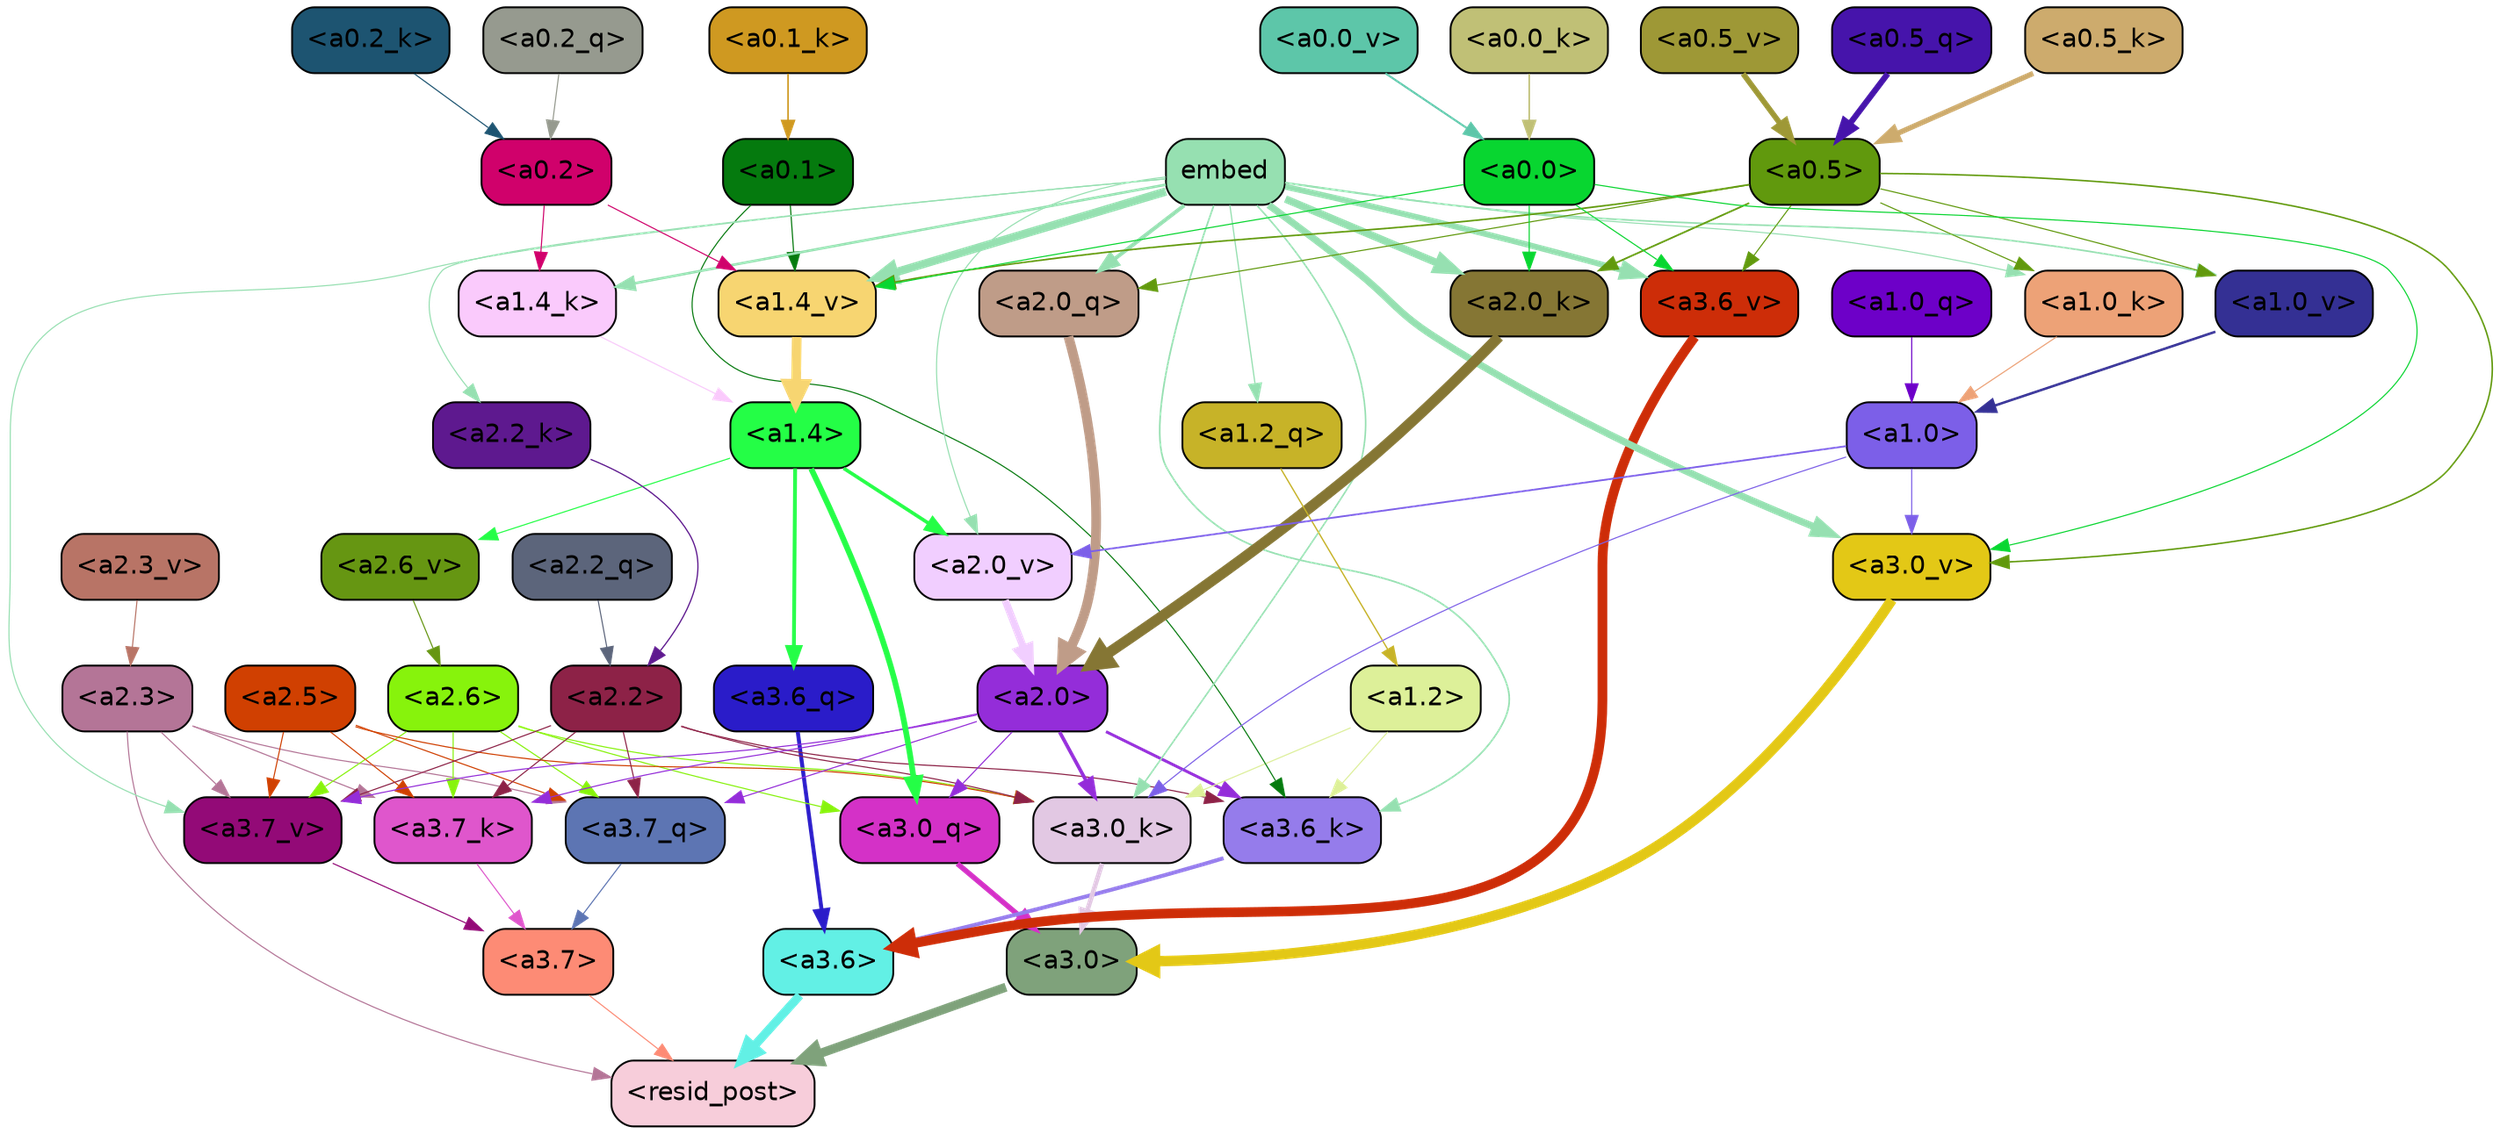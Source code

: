 strict digraph "" {
	graph [bgcolor=transparent,
		layout=dot,
		overlap=false,
		splines=true
	];
	"<a3.7>"	[color=black,
		fillcolor="#fd8b75",
		fontname=Helvetica,
		shape=box,
		style="filled, rounded"];
	"<resid_post>"	[color=black,
		fillcolor="#f7cdda",
		fontname=Helvetica,
		shape=box,
		style="filled, rounded"];
	"<a3.7>" -> "<resid_post>"	[color="#fd8b75",
		penwidth=0.6];
	"<a3.6>"	[color=black,
		fillcolor="#62f0e5",
		fontname=Helvetica,
		shape=box,
		style="filled, rounded"];
	"<a3.6>" -> "<resid_post>"	[color="#62f0e5",
		penwidth=4.751592040061951];
	"<a3.0>"	[color=black,
		fillcolor="#7fa27b",
		fontname=Helvetica,
		shape=box,
		style="filled, rounded"];
	"<a3.0>" -> "<resid_post>"	[color="#7fa27b",
		penwidth=4.904066681861877];
	"<a2.3>"	[color=black,
		fillcolor="#b47597",
		fontname=Helvetica,
		shape=box,
		style="filled, rounded"];
	"<a2.3>" -> "<resid_post>"	[color="#b47597",
		penwidth=0.6];
	"<a3.7_q>"	[color=black,
		fillcolor="#5d75b3",
		fontname=Helvetica,
		shape=box,
		style="filled, rounded"];
	"<a2.3>" -> "<a3.7_q>"	[color="#b47597",
		penwidth=0.6];
	"<a3.7_k>"	[color=black,
		fillcolor="#df56cc",
		fontname=Helvetica,
		shape=box,
		style="filled, rounded"];
	"<a2.3>" -> "<a3.7_k>"	[color="#b47597",
		penwidth=0.6069068089127541];
	"<a3.7_v>"	[color=black,
		fillcolor="#930a77",
		fontname=Helvetica,
		shape=box,
		style="filled, rounded"];
	"<a2.3>" -> "<a3.7_v>"	[color="#b47597",
		penwidth=0.6];
	"<a3.7_q>" -> "<a3.7>"	[color="#5d75b3",
		penwidth=0.6];
	"<a3.6_q>"	[color=black,
		fillcolor="#2a1cc9",
		fontname=Helvetica,
		shape=box,
		style="filled, rounded"];
	"<a3.6_q>" -> "<a3.6>"	[color="#2a1cc9",
		penwidth=2.160832464694977];
	"<a3.0_q>"	[color=black,
		fillcolor="#d431c7",
		fontname=Helvetica,
		shape=box,
		style="filled, rounded"];
	"<a3.0_q>" -> "<a3.0>"	[color="#d431c7",
		penwidth=2.870753765106201];
	"<a3.7_k>" -> "<a3.7>"	[color="#df56cc",
		penwidth=0.6];
	"<a3.6_k>"	[color=black,
		fillcolor="#957ceb",
		fontname=Helvetica,
		shape=box,
		style="filled, rounded"];
	"<a3.6_k>" -> "<a3.6>"	[color="#957ceb",
		penwidth=2.13908451795578];
	"<a3.0_k>"	[color=black,
		fillcolor="#e2c8e3",
		fontname=Helvetica,
		shape=box,
		style="filled, rounded"];
	"<a3.0_k>" -> "<a3.0>"	[color="#e2c8e3",
		penwidth=2.520303964614868];
	"<a3.7_v>" -> "<a3.7>"	[color="#930a77",
		penwidth=0.6];
	"<a3.6_v>"	[color=black,
		fillcolor="#cd2d08",
		fontname=Helvetica,
		shape=box,
		style="filled, rounded"];
	"<a3.6_v>" -> "<a3.6>"	[color="#cd2d08",
		penwidth=5.297133803367615];
	"<a3.0_v>"	[color=black,
		fillcolor="#e3c816",
		fontname=Helvetica,
		shape=box,
		style="filled, rounded"];
	"<a3.0_v>" -> "<a3.0>"	[color="#e3c816",
		penwidth=5.680712580680847];
	"<a2.6>"	[color=black,
		fillcolor="#87f30c",
		fontname=Helvetica,
		shape=box,
		style="filled, rounded"];
	"<a2.6>" -> "<a3.7_q>"	[color="#87f30c",
		penwidth=0.6];
	"<a2.6>" -> "<a3.0_q>"	[color="#87f30c",
		penwidth=0.6];
	"<a2.6>" -> "<a3.7_k>"	[color="#87f30c",
		penwidth=0.6];
	"<a2.6>" -> "<a3.0_k>"	[color="#87f30c",
		penwidth=0.6];
	"<a2.6>" -> "<a3.7_v>"	[color="#87f30c",
		penwidth=0.6];
	"<a2.5>"	[color=black,
		fillcolor="#d04001",
		fontname=Helvetica,
		shape=box,
		style="filled, rounded"];
	"<a2.5>" -> "<a3.7_q>"	[color="#d04001",
		penwidth=0.6];
	"<a2.5>" -> "<a3.7_k>"	[color="#d04001",
		penwidth=0.6];
	"<a2.5>" -> "<a3.0_k>"	[color="#d04001",
		penwidth=0.6];
	"<a2.5>" -> "<a3.7_v>"	[color="#d04001",
		penwidth=0.6];
	"<a2.2>"	[color=black,
		fillcolor="#8d2247",
		fontname=Helvetica,
		shape=box,
		style="filled, rounded"];
	"<a2.2>" -> "<a3.7_q>"	[color="#8d2247",
		penwidth=0.6];
	"<a2.2>" -> "<a3.7_k>"	[color="#8d2247",
		penwidth=0.6];
	"<a2.2>" -> "<a3.6_k>"	[color="#8d2247",
		penwidth=0.6];
	"<a2.2>" -> "<a3.0_k>"	[color="#8d2247",
		penwidth=0.6];
	"<a2.2>" -> "<a3.7_v>"	[color="#8d2247",
		penwidth=0.6];
	"<a2.0>"	[color=black,
		fillcolor="#942dd9",
		fontname=Helvetica,
		shape=box,
		style="filled, rounded"];
	"<a2.0>" -> "<a3.7_q>"	[color="#942dd9",
		penwidth=0.6];
	"<a2.0>" -> "<a3.0_q>"	[color="#942dd9",
		penwidth=0.6];
	"<a2.0>" -> "<a3.7_k>"	[color="#942dd9",
		penwidth=0.6];
	"<a2.0>" -> "<a3.6_k>"	[color="#942dd9",
		penwidth=1.564806342124939];
	"<a2.0>" -> "<a3.0_k>"	[color="#942dd9",
		penwidth=1.9353990852832794];
	"<a2.0>" -> "<a3.7_v>"	[color="#942dd9",
		penwidth=0.6];
	"<a1.4>"	[color=black,
		fillcolor="#24fe46",
		fontname=Helvetica,
		shape=box,
		style="filled, rounded"];
	"<a1.4>" -> "<a3.6_q>"	[color="#24fe46",
		penwidth=2.0727532356977463];
	"<a1.4>" -> "<a3.0_q>"	[color="#24fe46",
		penwidth=3.1279823780059814];
	"<a2.6_v>"	[color=black,
		fillcolor="#669612",
		fontname=Helvetica,
		shape=box,
		style="filled, rounded"];
	"<a1.4>" -> "<a2.6_v>"	[color="#24fe46",
		penwidth=0.6];
	"<a2.0_v>"	[color=black,
		fillcolor="#f1ceff",
		fontname=Helvetica,
		shape=box,
		style="filled, rounded"];
	"<a1.4>" -> "<a2.0_v>"	[color="#24fe46",
		penwidth=1.9170897603034973];
	"<a1.2>"	[color=black,
		fillcolor="#ddf099",
		fontname=Helvetica,
		shape=box,
		style="filled, rounded"];
	"<a1.2>" -> "<a3.6_k>"	[color="#ddf099",
		penwidth=0.6];
	"<a1.2>" -> "<a3.0_k>"	[color="#ddf099",
		penwidth=0.6];
	"<a0.1>"	[color=black,
		fillcolor="#057a0e",
		fontname=Helvetica,
		shape=box,
		style="filled, rounded"];
	"<a0.1>" -> "<a3.6_k>"	[color="#057a0e",
		penwidth=0.6];
	"<a1.4_v>"	[color=black,
		fillcolor="#f7d571",
		fontname=Helvetica,
		shape=box,
		style="filled, rounded"];
	"<a0.1>" -> "<a1.4_v>"	[color="#057a0e",
		penwidth=0.6202214732766151];
	embed	[color=black,
		fillcolor="#96e0b1",
		fontname=Helvetica,
		shape=box,
		style="filled, rounded"];
	embed -> "<a3.6_k>"	[color="#96e0b1",
		penwidth=0.8915999233722687];
	embed -> "<a3.0_k>"	[color="#96e0b1",
		penwidth=0.832088902592659];
	embed -> "<a3.7_v>"	[color="#96e0b1",
		penwidth=0.6];
	embed -> "<a3.6_v>"	[color="#96e0b1",
		penwidth=3.1840110421180725];
	embed -> "<a3.0_v>"	[color="#96e0b1",
		penwidth=3.8132747188210487];
	"<a2.0_q>"	[color=black,
		fillcolor="#bf9c88",
		fontname=Helvetica,
		shape=box,
		style="filled, rounded"];
	embed -> "<a2.0_q>"	[color="#96e0b1",
		penwidth=2.084651827812195];
	"<a2.2_k>"	[color=black,
		fillcolor="#5e198f",
		fontname=Helvetica,
		shape=box,
		style="filled, rounded"];
	embed -> "<a2.2_k>"	[color="#96e0b1",
		penwidth=0.6];
	"<a2.0_k>"	[color=black,
		fillcolor="#857634",
		fontname=Helvetica,
		shape=box,
		style="filled, rounded"];
	embed -> "<a2.0_k>"	[color="#96e0b1",
		penwidth=4.084526404738426];
	embed -> "<a2.0_v>"	[color="#96e0b1",
		penwidth=0.6];
	"<a1.2_q>"	[color=black,
		fillcolor="#c7b328",
		fontname=Helvetica,
		shape=box,
		style="filled, rounded"];
	embed -> "<a1.2_q>"	[color="#96e0b1",
		penwidth=0.6670737266540527];
	"<a1.4_k>"	[color=black,
		fillcolor="#facafc",
		fontname=Helvetica,
		shape=box,
		style="filled, rounded"];
	embed -> "<a1.4_k>"	[color="#96e0b1",
		penwidth=1.3912410736083984];
	"<a1.0_k>"	[color=black,
		fillcolor="#eda277",
		fontname=Helvetica,
		shape=box,
		style="filled, rounded"];
	embed -> "<a1.0_k>"	[color="#96e0b1",
		penwidth=0.6];
	embed -> "<a1.4_v>"	[color="#96e0b1",
		penwidth=4.4888065457344055];
	"<a1.0_v>"	[color=black,
		fillcolor="#343094",
		fontname=Helvetica,
		shape=box,
		style="filled, rounded"];
	embed -> "<a1.0_v>"	[color="#96e0b1",
		penwidth=0.8796700537204742];
	"<a1.0>"	[color=black,
		fillcolor="#7c5fe8",
		fontname=Helvetica,
		shape=box,
		style="filled, rounded"];
	"<a1.0>" -> "<a3.0_k>"	[color="#7c5fe8",
		penwidth=0.6];
	"<a1.0>" -> "<a3.0_v>"	[color="#7c5fe8",
		penwidth=0.6];
	"<a1.0>" -> "<a2.0_v>"	[color="#7c5fe8",
		penwidth=0.9450988052412868];
	"<a0.5>"	[color=black,
		fillcolor="#61990d",
		fontname=Helvetica,
		shape=box,
		style="filled, rounded"];
	"<a0.5>" -> "<a3.6_v>"	[color="#61990d",
		penwidth=0.6];
	"<a0.5>" -> "<a3.0_v>"	[color="#61990d",
		penwidth=0.8331108838319778];
	"<a0.5>" -> "<a2.0_q>"	[color="#61990d",
		penwidth=0.6];
	"<a0.5>" -> "<a2.0_k>"	[color="#61990d",
		penwidth=0.9412797391414642];
	"<a0.5>" -> "<a1.0_k>"	[color="#61990d",
		penwidth=0.6];
	"<a0.5>" -> "<a1.4_v>"	[color="#61990d",
		penwidth=0.8757842034101486];
	"<a0.5>" -> "<a1.0_v>"	[color="#61990d",
		penwidth=0.6];
	"<a0.0>"	[color=black,
		fillcolor="#08d630",
		fontname=Helvetica,
		shape=box,
		style="filled, rounded"];
	"<a0.0>" -> "<a3.6_v>"	[color="#08d630",
		penwidth=0.6];
	"<a0.0>" -> "<a3.0_v>"	[color="#08d630",
		penwidth=0.6];
	"<a0.0>" -> "<a2.0_k>"	[color="#08d630",
		penwidth=0.6];
	"<a0.0>" -> "<a1.4_v>"	[color="#08d630",
		penwidth=0.6];
	"<a2.2_q>"	[color=black,
		fillcolor="#5c657b",
		fontname=Helvetica,
		shape=box,
		style="filled, rounded"];
	"<a2.2_q>" -> "<a2.2>"	[color="#5c657b",
		penwidth=0.6];
	"<a2.0_q>" -> "<a2.0>"	[color="#bf9c88",
		penwidth=5.29856276512146];
	"<a2.2_k>" -> "<a2.2>"	[color="#5e198f",
		penwidth=0.6722683310508728];
	"<a2.0_k>" -> "<a2.0>"	[color="#857634",
		penwidth=5.859246134757996];
	"<a2.6_v>" -> "<a2.6>"	[color="#669612",
		penwidth=0.6];
	"<a2.3_v>"	[color=black,
		fillcolor="#b87466",
		fontname=Helvetica,
		shape=box,
		style="filled, rounded"];
	"<a2.3_v>" -> "<a2.3>"	[color="#b87466",
		penwidth=0.6];
	"<a2.0_v>" -> "<a2.0>"	[color="#f1ceff",
		penwidth=3.9621697664260864];
	"<a1.2_q>" -> "<a1.2>"	[color="#c7b328",
		penwidth=0.7185482024215162];
	"<a1.0_q>"	[color=black,
		fillcolor="#6d00c8",
		fontname=Helvetica,
		shape=box,
		style="filled, rounded"];
	"<a1.0_q>" -> "<a1.0>"	[color="#6d00c8",
		penwidth=0.6];
	"<a1.4_k>" -> "<a1.4>"	[color="#facafc",
		penwidth=0.6];
	"<a1.0_k>" -> "<a1.0>"	[color="#eda277",
		penwidth=0.6];
	"<a1.4_v>" -> "<a1.4>"	[color="#f7d571",
		penwidth=5.280138969421387];
	"<a1.0_v>" -> "<a1.0>"	[color="#343094",
		penwidth=1.318962275981903];
	"<a0.2>"	[color=black,
		fillcolor="#d0016b",
		fontname=Helvetica,
		shape=box,
		style="filled, rounded"];
	"<a0.2>" -> "<a1.4_k>"	[color="#d0016b",
		penwidth=0.6];
	"<a0.2>" -> "<a1.4_v>"	[color="#d0016b",
		penwidth=0.6];
	"<a0.5_q>"	[color=black,
		fillcolor="#4614ab",
		fontname=Helvetica,
		shape=box,
		style="filled, rounded"];
	"<a0.5_q>" -> "<a0.5>"	[color="#4614ab",
		penwidth=3.2608389854431152];
	"<a0.2_q>"	[color=black,
		fillcolor="#969a8f",
		fontname=Helvetica,
		shape=box,
		style="filled, rounded"];
	"<a0.2_q>" -> "<a0.2>"	[color="#969a8f",
		penwidth=0.6];
	"<a0.5_k>"	[color=black,
		fillcolor="#cdab6d",
		fontname=Helvetica,
		shape=box,
		style="filled, rounded"];
	"<a0.5_k>" -> "<a0.5>"	[color="#cdab6d",
		penwidth=2.847884178161621];
	"<a0.2_k>"	[color=black,
		fillcolor="#1d5471",
		fontname=Helvetica,
		shape=box,
		style="filled, rounded"];
	"<a0.2_k>" -> "<a0.2>"	[color="#1d5471",
		penwidth=0.6];
	"<a0.1_k>"	[color=black,
		fillcolor="#cf9921",
		fontname=Helvetica,
		shape=box,
		style="filled, rounded"];
	"<a0.1_k>" -> "<a0.1>"	[color="#cf9921",
		penwidth=0.8383780717849731];
	"<a0.0_k>"	[color=black,
		fillcolor="#c0c076",
		fontname=Helvetica,
		shape=box,
		style="filled, rounded"];
	"<a0.0_k>" -> "<a0.0>"	[color="#c0c076",
		penwidth=0.8456957042217255];
	"<a0.5_v>"	[color=black,
		fillcolor="#9e9836",
		fontname=Helvetica,
		shape=box,
		style="filled, rounded"];
	"<a0.5_v>" -> "<a0.5>"	[color="#9e9836",
		penwidth=3.0173392295837402];
	"<a0.0_v>"	[color=black,
		fillcolor="#5dc6a9",
		fontname=Helvetica,
		shape=box,
		style="filled, rounded"];
	"<a0.0_v>" -> "<a0.0>"	[color="#5dc6a9",
		penwidth=1.0739268958568573];
}
